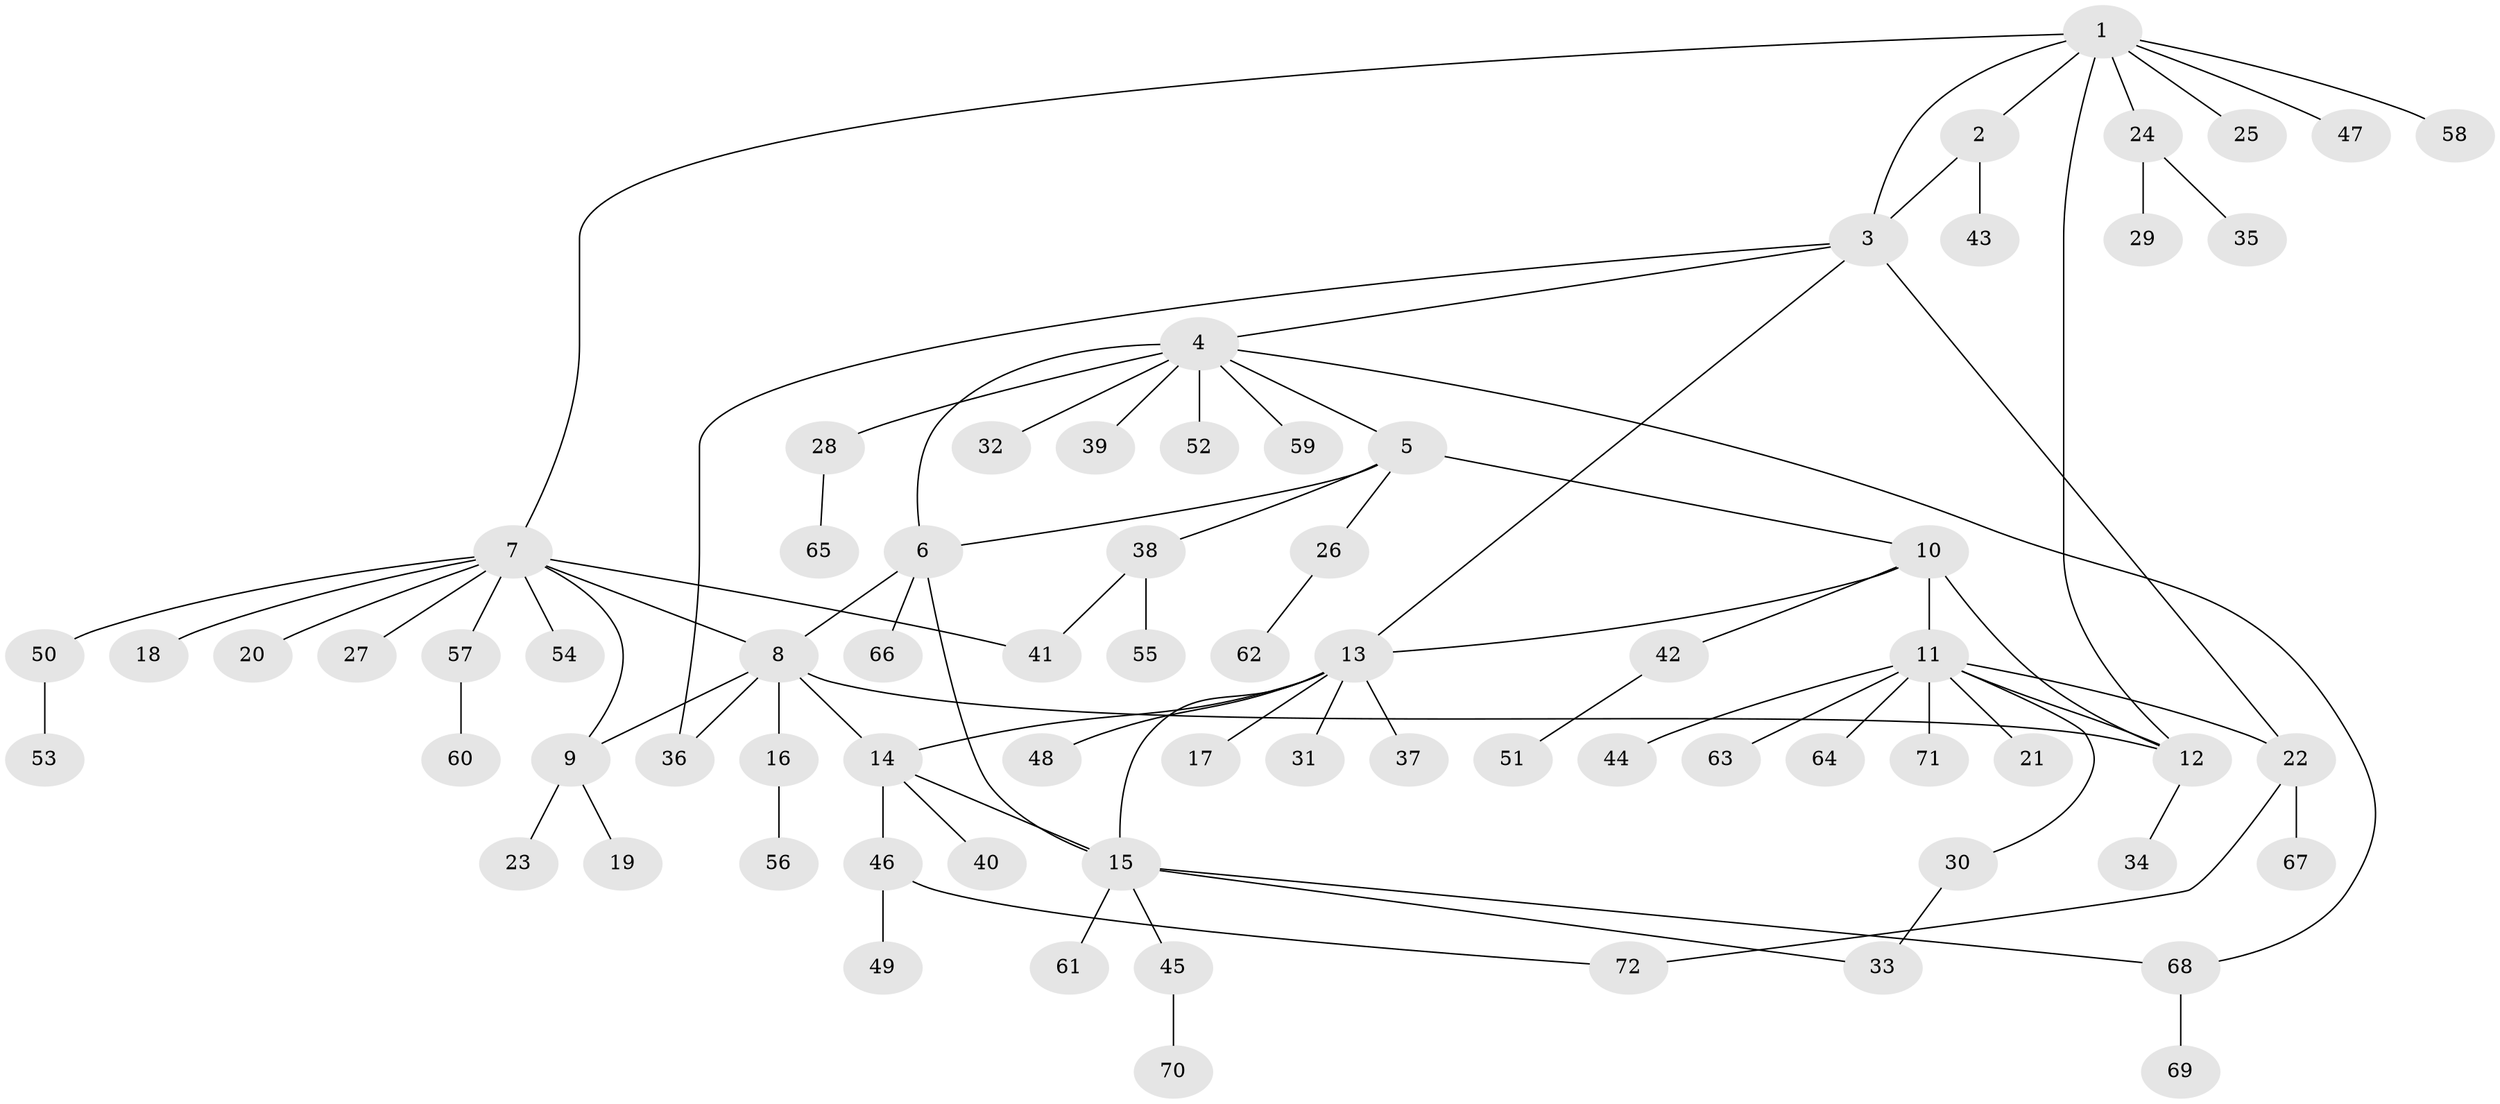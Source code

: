 // Generated by graph-tools (version 1.1) at 2025/55/03/09/25 04:55:21]
// undirected, 72 vertices, 88 edges
graph export_dot {
graph [start="1"]
  node [color=gray90,style=filled];
  1;
  2;
  3;
  4;
  5;
  6;
  7;
  8;
  9;
  10;
  11;
  12;
  13;
  14;
  15;
  16;
  17;
  18;
  19;
  20;
  21;
  22;
  23;
  24;
  25;
  26;
  27;
  28;
  29;
  30;
  31;
  32;
  33;
  34;
  35;
  36;
  37;
  38;
  39;
  40;
  41;
  42;
  43;
  44;
  45;
  46;
  47;
  48;
  49;
  50;
  51;
  52;
  53;
  54;
  55;
  56;
  57;
  58;
  59;
  60;
  61;
  62;
  63;
  64;
  65;
  66;
  67;
  68;
  69;
  70;
  71;
  72;
  1 -- 2;
  1 -- 3;
  1 -- 7;
  1 -- 12;
  1 -- 24;
  1 -- 25;
  1 -- 47;
  1 -- 58;
  2 -- 3;
  2 -- 43;
  3 -- 4;
  3 -- 13;
  3 -- 22;
  3 -- 36;
  4 -- 5;
  4 -- 6;
  4 -- 28;
  4 -- 32;
  4 -- 39;
  4 -- 52;
  4 -- 59;
  4 -- 68;
  5 -- 6;
  5 -- 10;
  5 -- 26;
  5 -- 38;
  6 -- 8;
  6 -- 15;
  6 -- 66;
  7 -- 8;
  7 -- 9;
  7 -- 18;
  7 -- 20;
  7 -- 27;
  7 -- 41;
  7 -- 50;
  7 -- 54;
  7 -- 57;
  8 -- 9;
  8 -- 12;
  8 -- 14;
  8 -- 16;
  8 -- 36;
  9 -- 19;
  9 -- 23;
  10 -- 11;
  10 -- 12;
  10 -- 13;
  10 -- 42;
  11 -- 12;
  11 -- 21;
  11 -- 22;
  11 -- 30;
  11 -- 44;
  11 -- 63;
  11 -- 64;
  11 -- 71;
  12 -- 34;
  13 -- 14;
  13 -- 15;
  13 -- 17;
  13 -- 31;
  13 -- 37;
  13 -- 48;
  14 -- 15;
  14 -- 40;
  14 -- 46;
  15 -- 33;
  15 -- 45;
  15 -- 61;
  15 -- 68;
  16 -- 56;
  22 -- 67;
  22 -- 72;
  24 -- 29;
  24 -- 35;
  26 -- 62;
  28 -- 65;
  30 -- 33;
  38 -- 41;
  38 -- 55;
  42 -- 51;
  45 -- 70;
  46 -- 49;
  46 -- 72;
  50 -- 53;
  57 -- 60;
  68 -- 69;
}
